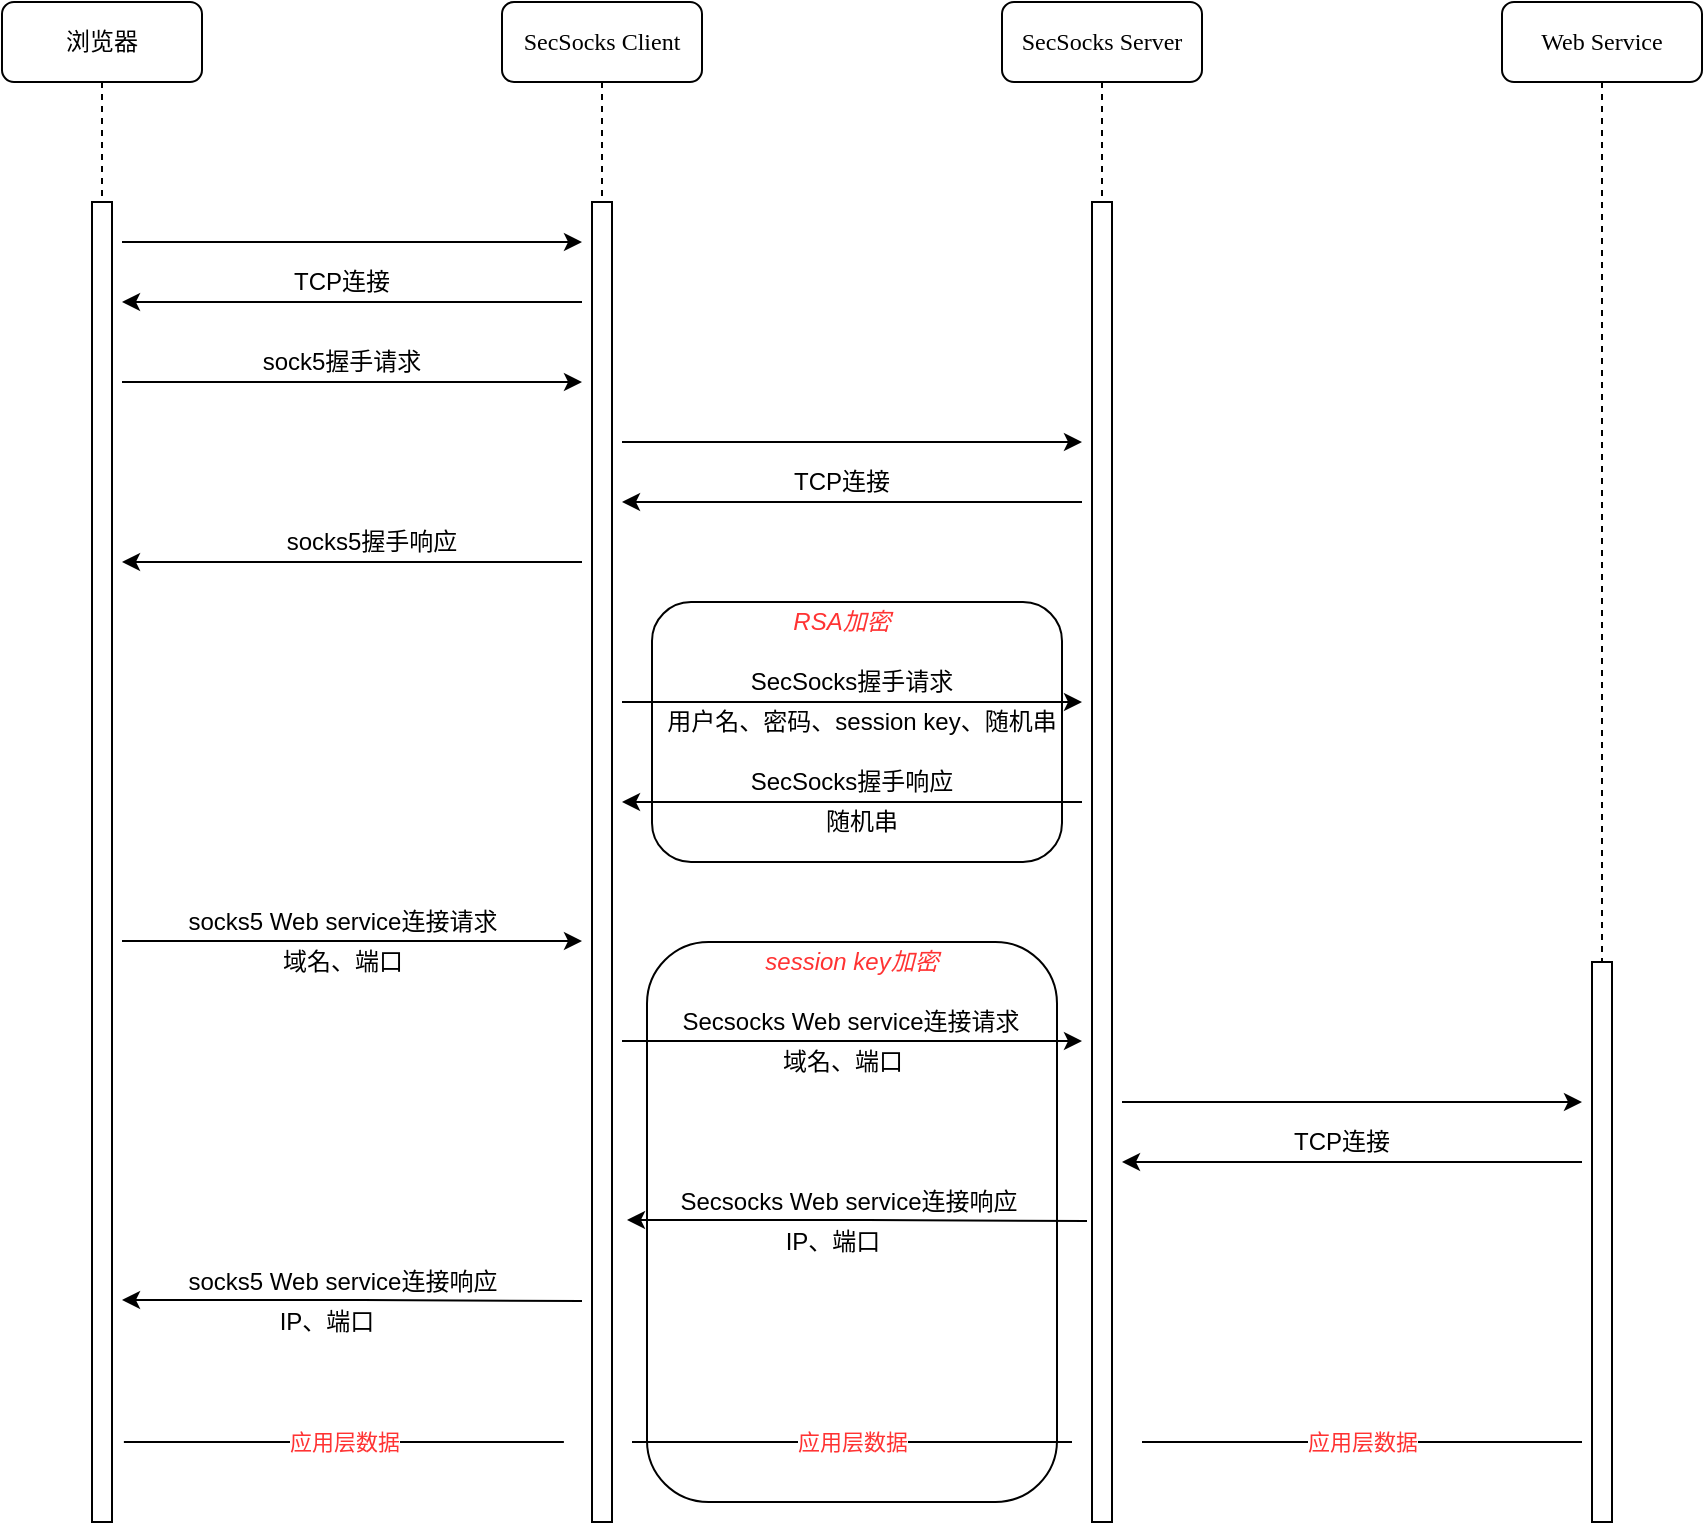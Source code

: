 <mxfile version="14.0.1" type="github">
  <diagram name="Page-1" id="13e1069c-82ec-6db2-03f1-153e76fe0fe0">
    <mxGraphModel dx="1038" dy="618" grid="1" gridSize="10" guides="1" tooltips="1" connect="1" arrows="1" fold="1" page="1" pageScale="1" pageWidth="1100" pageHeight="850" background="#ffffff" math="0" shadow="0">
      <root>
        <mxCell id="0" />
        <mxCell id="1" parent="0" />
        <mxCell id="7baba1c4bc27f4b0-2" value="SecSocks Client" style="shape=umlLifeline;perimeter=lifelinePerimeter;whiteSpace=wrap;html=1;container=1;collapsible=0;recursiveResize=0;outlineConnect=0;rounded=1;shadow=0;comic=0;labelBackgroundColor=none;strokeWidth=1;fontFamily=Verdana;fontSize=12;align=center;" parent="1" vertex="1">
          <mxGeometry x="350" y="80" width="100" height="760" as="geometry" />
        </mxCell>
        <mxCell id="7baba1c4bc27f4b0-10" value="" style="html=1;points=[];perimeter=orthogonalPerimeter;rounded=0;shadow=0;comic=0;labelBackgroundColor=none;strokeWidth=1;fontFamily=Verdana;fontSize=12;align=center;" parent="7baba1c4bc27f4b0-2" vertex="1">
          <mxGeometry x="45" y="100" width="10" height="660" as="geometry" />
        </mxCell>
        <mxCell id="7baba1c4bc27f4b0-3" value="SecSocks Server" style="shape=umlLifeline;perimeter=lifelinePerimeter;whiteSpace=wrap;html=1;container=1;collapsible=0;recursiveResize=0;outlineConnect=0;rounded=1;shadow=0;comic=0;labelBackgroundColor=none;strokeWidth=1;fontFamily=Verdana;fontSize=12;align=center;" parent="1" vertex="1">
          <mxGeometry x="600" y="80" width="100" height="760" as="geometry" />
        </mxCell>
        <mxCell id="7baba1c4bc27f4b0-13" value="" style="html=1;points=[];perimeter=orthogonalPerimeter;rounded=0;shadow=0;comic=0;labelBackgroundColor=none;strokeWidth=1;fontFamily=Verdana;fontSize=12;align=center;" parent="7baba1c4bc27f4b0-3" vertex="1">
          <mxGeometry x="45" y="100" width="10" height="660" as="geometry" />
        </mxCell>
        <mxCell id="7baba1c4bc27f4b0-4" value="Web Service" style="shape=umlLifeline;perimeter=lifelinePerimeter;whiteSpace=wrap;html=1;container=1;collapsible=0;recursiveResize=0;outlineConnect=0;rounded=1;shadow=0;comic=0;labelBackgroundColor=none;strokeWidth=1;fontFamily=Verdana;fontSize=12;align=center;" parent="1" vertex="1">
          <mxGeometry x="850" y="80" width="100" height="760" as="geometry" />
        </mxCell>
        <mxCell id="7baba1c4bc27f4b0-16" value="" style="html=1;points=[];perimeter=orthogonalPerimeter;rounded=0;shadow=0;comic=0;labelBackgroundColor=none;strokeWidth=1;fontFamily=Verdana;fontSize=12;align=center;" parent="7baba1c4bc27f4b0-4" vertex="1">
          <mxGeometry x="45" y="480" width="10" height="280" as="geometry" />
        </mxCell>
        <mxCell id="7baba1c4bc27f4b0-8" value="浏览器" style="shape=umlLifeline;perimeter=lifelinePerimeter;whiteSpace=wrap;html=1;container=1;collapsible=0;recursiveResize=0;outlineConnect=0;rounded=1;shadow=0;comic=0;labelBackgroundColor=none;strokeWidth=1;fontFamily=Verdana;fontSize=12;align=center;" parent="1" vertex="1">
          <mxGeometry x="100" y="80" width="100" height="760" as="geometry" />
        </mxCell>
        <mxCell id="7baba1c4bc27f4b0-9" value="" style="html=1;points=[];perimeter=orthogonalPerimeter;rounded=0;shadow=0;comic=0;labelBackgroundColor=none;strokeWidth=1;fontFamily=Verdana;fontSize=12;align=center;" parent="7baba1c4bc27f4b0-8" vertex="1">
          <mxGeometry x="45" y="100" width="10" height="660" as="geometry" />
        </mxCell>
        <mxCell id="I0JvnG1YaRjptPo3mcJc-5" value="" style="endArrow=classic;html=1;" edge="1" parent="1">
          <mxGeometry width="50" height="50" relative="1" as="geometry">
            <mxPoint x="410" y="300" as="sourcePoint" />
            <mxPoint x="640" y="300" as="targetPoint" />
            <Array as="points">
              <mxPoint x="520" y="300" />
            </Array>
          </mxGeometry>
        </mxCell>
        <mxCell id="I0JvnG1YaRjptPo3mcJc-7" value="" style="endArrow=classic;html=1;" edge="1" parent="1">
          <mxGeometry width="50" height="50" relative="1" as="geometry">
            <mxPoint x="640" y="330" as="sourcePoint" />
            <mxPoint x="410" y="330" as="targetPoint" />
            <Array as="points">
              <mxPoint x="510" y="330" />
            </Array>
          </mxGeometry>
        </mxCell>
        <mxCell id="I0JvnG1YaRjptPo3mcJc-9" value="TCP连接" style="text;html=1;strokeColor=none;fillColor=none;align=center;verticalAlign=middle;whiteSpace=wrap;rounded=0;" vertex="1" parent="1">
          <mxGeometry x="490" y="310" width="60" height="20" as="geometry" />
        </mxCell>
        <mxCell id="I0JvnG1YaRjptPo3mcJc-10" value="" style="endArrow=classic;html=1;" edge="1" parent="1">
          <mxGeometry width="50" height="50" relative="1" as="geometry">
            <mxPoint x="160" y="270" as="sourcePoint" />
            <mxPoint x="390" y="270" as="targetPoint" />
            <Array as="points">
              <mxPoint x="270" y="270" />
            </Array>
          </mxGeometry>
        </mxCell>
        <mxCell id="I0JvnG1YaRjptPo3mcJc-11" value="sock5握手请求" style="text;html=1;strokeColor=none;fillColor=none;align=center;verticalAlign=middle;whiteSpace=wrap;rounded=0;" vertex="1" parent="1">
          <mxGeometry x="225" y="250" width="90" height="20" as="geometry" />
        </mxCell>
        <mxCell id="I0JvnG1YaRjptPo3mcJc-13" value="" style="endArrow=classic;html=1;" edge="1" parent="1">
          <mxGeometry width="50" height="50" relative="1" as="geometry">
            <mxPoint x="160" y="200" as="sourcePoint" />
            <mxPoint x="390" y="200" as="targetPoint" />
            <Array as="points">
              <mxPoint x="270" y="200" />
            </Array>
          </mxGeometry>
        </mxCell>
        <mxCell id="I0JvnG1YaRjptPo3mcJc-14" value="" style="endArrow=classic;html=1;" edge="1" parent="1">
          <mxGeometry width="50" height="50" relative="1" as="geometry">
            <mxPoint x="390" y="230" as="sourcePoint" />
            <mxPoint x="160" y="230" as="targetPoint" />
            <Array as="points">
              <mxPoint x="260" y="230" />
            </Array>
          </mxGeometry>
        </mxCell>
        <mxCell id="I0JvnG1YaRjptPo3mcJc-15" value="TCP连接" style="text;html=1;strokeColor=none;fillColor=none;align=center;verticalAlign=middle;whiteSpace=wrap;rounded=0;" vertex="1" parent="1">
          <mxGeometry x="240" y="210" width="60" height="20" as="geometry" />
        </mxCell>
        <mxCell id="I0JvnG1YaRjptPo3mcJc-17" value="" style="endArrow=classic;html=1;" edge="1" parent="1">
          <mxGeometry width="50" height="50" relative="1" as="geometry">
            <mxPoint x="390" y="360" as="sourcePoint" />
            <mxPoint x="160" y="360" as="targetPoint" />
            <Array as="points">
              <mxPoint x="260" y="360" />
            </Array>
          </mxGeometry>
        </mxCell>
        <mxCell id="I0JvnG1YaRjptPo3mcJc-18" value="socks5握手响应" style="text;html=1;strokeColor=none;fillColor=none;align=center;verticalAlign=middle;whiteSpace=wrap;rounded=0;" vertex="1" parent="1">
          <mxGeometry x="240" y="340" width="90" height="20" as="geometry" />
        </mxCell>
        <mxCell id="I0JvnG1YaRjptPo3mcJc-19" value="" style="endArrow=classic;html=1;" edge="1" parent="1">
          <mxGeometry width="50" height="50" relative="1" as="geometry">
            <mxPoint x="410" y="430" as="sourcePoint" />
            <mxPoint x="640" y="430" as="targetPoint" />
            <Array as="points">
              <mxPoint x="520" y="430" />
            </Array>
          </mxGeometry>
        </mxCell>
        <mxCell id="I0JvnG1YaRjptPo3mcJc-20" value="" style="endArrow=classic;html=1;" edge="1" parent="1">
          <mxGeometry width="50" height="50" relative="1" as="geometry">
            <mxPoint x="640" y="480" as="sourcePoint" />
            <mxPoint x="410" y="480" as="targetPoint" />
            <Array as="points">
              <mxPoint x="510" y="480" />
            </Array>
          </mxGeometry>
        </mxCell>
        <mxCell id="I0JvnG1YaRjptPo3mcJc-21" value="用户名、密码、session key、随机串" style="text;html=1;strokeColor=none;fillColor=none;align=center;verticalAlign=middle;whiteSpace=wrap;rounded=0;" vertex="1" parent="1">
          <mxGeometry x="430" y="430" width="200" height="20" as="geometry" />
        </mxCell>
        <mxCell id="I0JvnG1YaRjptPo3mcJc-22" value="SecSocks握手请求" style="text;html=1;strokeColor=none;fillColor=none;align=center;verticalAlign=middle;whiteSpace=wrap;rounded=0;" vertex="1" parent="1">
          <mxGeometry x="470" y="410" width="110" height="20" as="geometry" />
        </mxCell>
        <mxCell id="I0JvnG1YaRjptPo3mcJc-23" value="随机串" style="text;html=1;strokeColor=none;fillColor=none;align=center;verticalAlign=middle;whiteSpace=wrap;rounded=0;" vertex="1" parent="1">
          <mxGeometry x="430" y="470" width="200" height="40" as="geometry" />
        </mxCell>
        <mxCell id="I0JvnG1YaRjptPo3mcJc-24" value="SecSocks握手响应" style="text;html=1;strokeColor=none;fillColor=none;align=center;verticalAlign=middle;whiteSpace=wrap;rounded=0;" vertex="1" parent="1">
          <mxGeometry x="470" y="460" width="110" height="20" as="geometry" />
        </mxCell>
        <mxCell id="I0JvnG1YaRjptPo3mcJc-25" value="" style="rounded=1;whiteSpace=wrap;html=1;fillColor=none;" vertex="1" parent="1">
          <mxGeometry x="425" y="380" width="205" height="130" as="geometry" />
        </mxCell>
        <mxCell id="I0JvnG1YaRjptPo3mcJc-27" value="RSA加密" style="text;html=1;strokeColor=none;fillColor=none;align=center;verticalAlign=middle;whiteSpace=wrap;rounded=0;fontStyle=2;fontColor=#FF3333;" vertex="1" parent="1">
          <mxGeometry x="490" y="380" width="60" height="20" as="geometry" />
        </mxCell>
        <mxCell id="I0JvnG1YaRjptPo3mcJc-28" value="" style="endArrow=classic;html=1;" edge="1" parent="1">
          <mxGeometry width="50" height="50" relative="1" as="geometry">
            <mxPoint x="160" y="549.5" as="sourcePoint" />
            <mxPoint x="390" y="549.5" as="targetPoint" />
            <Array as="points">
              <mxPoint x="270" y="549.5" />
            </Array>
          </mxGeometry>
        </mxCell>
        <mxCell id="I0JvnG1YaRjptPo3mcJc-29" value="socks5 Web service连接请求" style="text;html=1;strokeColor=none;fillColor=none;align=center;verticalAlign=middle;whiteSpace=wrap;rounded=0;" vertex="1" parent="1">
          <mxGeometry x="188.75" y="530" width="162.5" height="20" as="geometry" />
        </mxCell>
        <mxCell id="I0JvnG1YaRjptPo3mcJc-30" value="域名、端口" style="text;html=1;strokeColor=none;fillColor=none;align=center;verticalAlign=middle;whiteSpace=wrap;rounded=0;" vertex="1" parent="1">
          <mxGeometry x="207.5" y="550" width="125" height="20" as="geometry" />
        </mxCell>
        <mxCell id="I0JvnG1YaRjptPo3mcJc-37" value="" style="endArrow=classic;html=1;" edge="1" parent="1">
          <mxGeometry width="50" height="50" relative="1" as="geometry">
            <mxPoint x="410" y="599.5" as="sourcePoint" />
            <mxPoint x="640" y="599.5" as="targetPoint" />
            <Array as="points">
              <mxPoint x="520" y="599.5" />
            </Array>
          </mxGeometry>
        </mxCell>
        <mxCell id="I0JvnG1YaRjptPo3mcJc-38" value="Secsocks Web service连接请求" style="text;html=1;strokeColor=none;fillColor=none;align=center;verticalAlign=middle;whiteSpace=wrap;rounded=0;" vertex="1" parent="1">
          <mxGeometry x="438.75" y="580" width="171.25" height="20" as="geometry" />
        </mxCell>
        <mxCell id="I0JvnG1YaRjptPo3mcJc-39" value="域名、端口" style="text;html=1;strokeColor=none;fillColor=none;align=center;verticalAlign=middle;whiteSpace=wrap;rounded=0;" vertex="1" parent="1">
          <mxGeometry x="457.5" y="600" width="125" height="20" as="geometry" />
        </mxCell>
        <mxCell id="I0JvnG1YaRjptPo3mcJc-40" value="" style="endArrow=classic;html=1;" edge="1" parent="1">
          <mxGeometry width="50" height="50" relative="1" as="geometry">
            <mxPoint x="660" y="630" as="sourcePoint" />
            <mxPoint x="890" y="630" as="targetPoint" />
            <Array as="points">
              <mxPoint x="770" y="630" />
            </Array>
          </mxGeometry>
        </mxCell>
        <mxCell id="I0JvnG1YaRjptPo3mcJc-41" value="" style="endArrow=classic;html=1;" edge="1" parent="1">
          <mxGeometry width="50" height="50" relative="1" as="geometry">
            <mxPoint x="890" y="660" as="sourcePoint" />
            <mxPoint x="660" y="660" as="targetPoint" />
            <Array as="points">
              <mxPoint x="760" y="660" />
            </Array>
          </mxGeometry>
        </mxCell>
        <mxCell id="I0JvnG1YaRjptPo3mcJc-42" value="TCP连接" style="text;html=1;strokeColor=none;fillColor=none;align=center;verticalAlign=middle;whiteSpace=wrap;rounded=0;" vertex="1" parent="1">
          <mxGeometry x="740" y="640" width="60" height="20" as="geometry" />
        </mxCell>
        <mxCell id="I0JvnG1YaRjptPo3mcJc-43" value="" style="endArrow=classic;html=1;" edge="1" parent="1">
          <mxGeometry width="50" height="50" relative="1" as="geometry">
            <mxPoint x="642.5" y="689.5" as="sourcePoint" />
            <mxPoint x="412.5" y="689" as="targetPoint" />
            <Array as="points">
              <mxPoint x="522.5" y="689" />
            </Array>
          </mxGeometry>
        </mxCell>
        <mxCell id="I0JvnG1YaRjptPo3mcJc-44" value="Secsocks Web service连接响应" style="text;html=1;strokeColor=none;fillColor=none;align=center;verticalAlign=middle;whiteSpace=wrap;rounded=0;" vertex="1" parent="1">
          <mxGeometry x="436.88" y="670" width="173.12" height="20" as="geometry" />
        </mxCell>
        <mxCell id="I0JvnG1YaRjptPo3mcJc-45" value="IP、端口" style="text;html=1;strokeColor=none;fillColor=none;align=center;verticalAlign=middle;whiteSpace=wrap;rounded=0;" vertex="1" parent="1">
          <mxGeometry x="452.5" y="690" width="125" height="20" as="geometry" />
        </mxCell>
        <mxCell id="I0JvnG1YaRjptPo3mcJc-46" value="" style="endArrow=classic;html=1;" edge="1" parent="1">
          <mxGeometry width="50" height="50" relative="1" as="geometry">
            <mxPoint x="390" y="729.5" as="sourcePoint" />
            <mxPoint x="160" y="729" as="targetPoint" />
            <Array as="points">
              <mxPoint x="270" y="729" />
            </Array>
          </mxGeometry>
        </mxCell>
        <mxCell id="I0JvnG1YaRjptPo3mcJc-47" value="socks5 Web service连接响应" style="text;html=1;strokeColor=none;fillColor=none;align=center;verticalAlign=middle;whiteSpace=wrap;rounded=0;" vertex="1" parent="1">
          <mxGeometry x="184.38" y="710" width="173.12" height="20" as="geometry" />
        </mxCell>
        <mxCell id="I0JvnG1YaRjptPo3mcJc-48" value="IP、端口" style="text;html=1;strokeColor=none;fillColor=none;align=center;verticalAlign=middle;whiteSpace=wrap;rounded=0;" vertex="1" parent="1">
          <mxGeometry x="200" y="730" width="125" height="20" as="geometry" />
        </mxCell>
        <mxCell id="I0JvnG1YaRjptPo3mcJc-49" value="应用层数据" style="endArrow=none;html=1;fontColor=#FF3333;" edge="1" parent="1">
          <mxGeometry width="50" height="50" relative="1" as="geometry">
            <mxPoint x="160.94" y="800" as="sourcePoint" />
            <mxPoint x="380.94" y="800" as="targetPoint" />
          </mxGeometry>
        </mxCell>
        <mxCell id="I0JvnG1YaRjptPo3mcJc-50" value="应用层数据" style="endArrow=none;html=1;fontColor=#FF3333;" edge="1" parent="1">
          <mxGeometry width="50" height="50" relative="1" as="geometry">
            <mxPoint x="415.0" y="800" as="sourcePoint" />
            <mxPoint x="635" y="800" as="targetPoint" />
          </mxGeometry>
        </mxCell>
        <mxCell id="I0JvnG1YaRjptPo3mcJc-51" value="应用层数据" style="endArrow=none;html=1;fontColor=#FF3333;" edge="1" parent="1">
          <mxGeometry width="50" height="50" relative="1" as="geometry">
            <mxPoint x="670" y="800" as="sourcePoint" />
            <mxPoint x="890" y="800" as="targetPoint" />
          </mxGeometry>
        </mxCell>
        <mxCell id="I0JvnG1YaRjptPo3mcJc-52" value="" style="rounded=1;whiteSpace=wrap;html=1;fillColor=none;" vertex="1" parent="1">
          <mxGeometry x="422.5" y="550" width="205" height="280" as="geometry" />
        </mxCell>
        <mxCell id="I0JvnG1YaRjptPo3mcJc-53" value="session key加密" style="text;html=1;strokeColor=none;fillColor=none;align=center;verticalAlign=middle;whiteSpace=wrap;rounded=0;fontStyle=2;fontColor=#FF3333;" vertex="1" parent="1">
          <mxGeometry x="475" y="550" width="100" height="20" as="geometry" />
        </mxCell>
      </root>
    </mxGraphModel>
  </diagram>
</mxfile>
